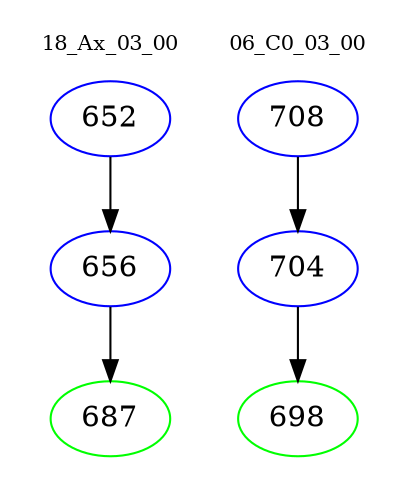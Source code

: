 digraph{
subgraph cluster_0 {
color = white
label = "18_Ax_03_00";
fontsize=10;
T0_652 [label="652", color="blue"]
T0_652 -> T0_656 [color="black"]
T0_656 [label="656", color="blue"]
T0_656 -> T0_687 [color="black"]
T0_687 [label="687", color="green"]
}
subgraph cluster_1 {
color = white
label = "06_C0_03_00";
fontsize=10;
T1_708 [label="708", color="blue"]
T1_708 -> T1_704 [color="black"]
T1_704 [label="704", color="blue"]
T1_704 -> T1_698 [color="black"]
T1_698 [label="698", color="green"]
}
}
